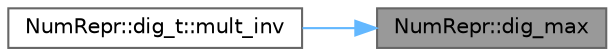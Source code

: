 digraph "NumRepr::dig_max"
{
 // INTERACTIVE_SVG=YES
 // LATEX_PDF_SIZE
  bgcolor="transparent";
  edge [fontname=Helvetica,fontsize=10,labelfontname=Helvetica,labelfontsize=10];
  node [fontname=Helvetica,fontsize=10,shape=box,height=0.2,width=0.4];
  rankdir="RL";
  Node1 [label="NumRepr::dig_max",height=0.2,width=0.4,color="gray40", fillcolor="grey60", style="filled", fontcolor="black",tooltip="DEFINCION DE template<uint128_t Radix> digito_t{};."];
  Node1 -> Node2 [dir="back",color="steelblue1",style="solid"];
  Node2 [label="NumRepr::dig_t::mult_inv",height=0.2,width=0.4,color="grey40", fillcolor="white", style="filled",URL="$struct_num_repr_1_1dig__t.html#aa62606aacfd127f2670db23a727e1689",tooltip=" "];
}
